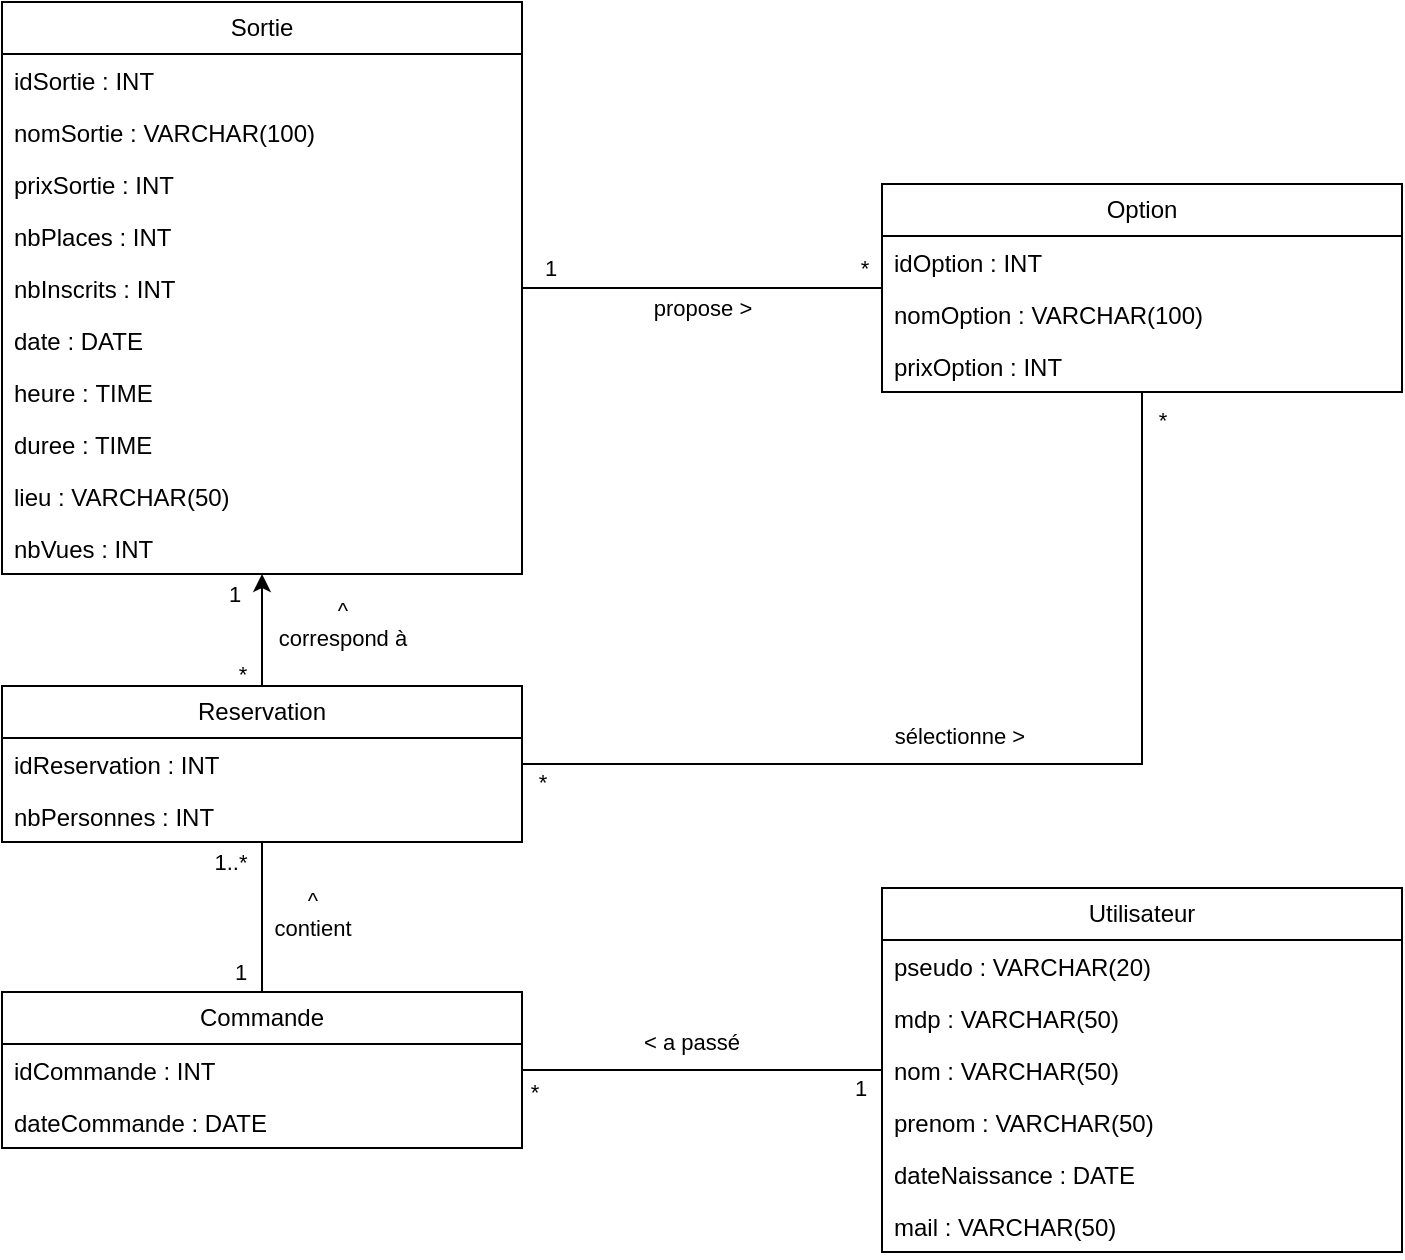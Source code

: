 <mxfile version="21.0.2" type="device"><diagram name="Page-1" id="KkOeHY4kY6QhNkOraECO"><mxGraphModel dx="496" dy="233" grid="1" gridSize="10" guides="1" tooltips="1" connect="1" arrows="1" fold="1" page="1" pageScale="1" pageWidth="827" pageHeight="1169" math="0" shadow="0"><root><mxCell id="0"/><mxCell id="1" parent="0"/><mxCell id="X-yFYKF53ZfedXlyMGfH-48" style="rounded=0;orthogonalLoop=1;jettySize=auto;html=1;edgeStyle=orthogonalEdgeStyle;endArrow=none;endFill=0;" parent="1" source="X-yFYKF53ZfedXlyMGfH-1" target="X-yFYKF53ZfedXlyMGfH-9" edge="1"><mxGeometry relative="1" as="geometry"/></mxCell><mxCell id="X-yFYKF53ZfedXlyMGfH-50" value="*" style="edgeLabel;html=1;align=center;verticalAlign=middle;resizable=0;points=[];" parent="X-yFYKF53ZfedXlyMGfH-48" vertex="1" connectable="0"><mxGeometry x="0.759" y="1" relative="1" as="geometry"><mxPoint x="12" y="-9" as="offset"/></mxGeometry></mxCell><mxCell id="X-yFYKF53ZfedXlyMGfH-51" value="1" style="edgeLabel;html=1;align=center;verticalAlign=middle;resizable=0;points=[];" parent="X-yFYKF53ZfedXlyMGfH-48" vertex="1" connectable="0"><mxGeometry x="-0.842" y="-1" relative="1" as="geometry"><mxPoint y="-11" as="offset"/></mxGeometry></mxCell><mxCell id="X-yFYKF53ZfedXlyMGfH-61" value="propose &amp;gt;" style="edgeLabel;html=1;align=center;verticalAlign=middle;resizable=0;points=[];" parent="X-yFYKF53ZfedXlyMGfH-48" vertex="1" connectable="0"><mxGeometry x="-0.144" y="1" relative="1" as="geometry"><mxPoint x="13" y="11" as="offset"/></mxGeometry></mxCell><mxCell id="X-yFYKF53ZfedXlyMGfH-1" value="Sortie" style="swimlane;fontStyle=0;childLayout=stackLayout;horizontal=1;startSize=26;fillColor=none;horizontalStack=0;resizeParent=1;resizeParentMax=0;resizeLast=0;collapsible=1;marginBottom=0;whiteSpace=wrap;html=1;" parent="1" vertex="1"><mxGeometry x="20" y="90" width="260" height="286" as="geometry"/></mxCell><mxCell id="X-yFYKF53ZfedXlyMGfH-2" value="idSortie : INT" style="text;strokeColor=none;fillColor=none;align=left;verticalAlign=top;spacingLeft=4;spacingRight=4;overflow=hidden;rotatable=0;points=[[0,0.5],[1,0.5]];portConstraint=eastwest;whiteSpace=wrap;html=1;" parent="X-yFYKF53ZfedXlyMGfH-1" vertex="1"><mxGeometry y="26" width="260" height="26" as="geometry"/></mxCell><mxCell id="X-yFYKF53ZfedXlyMGfH-3" value="nomSortie : VARCHAR(100)" style="text;strokeColor=none;fillColor=none;align=left;verticalAlign=top;spacingLeft=4;spacingRight=4;overflow=hidden;rotatable=0;points=[[0,0.5],[1,0.5]];portConstraint=eastwest;whiteSpace=wrap;html=1;" parent="X-yFYKF53ZfedXlyMGfH-1" vertex="1"><mxGeometry y="52" width="260" height="26" as="geometry"/></mxCell><mxCell id="X-yFYKF53ZfedXlyMGfH-5" value="prixSortie : INT" style="text;strokeColor=none;fillColor=none;align=left;verticalAlign=top;spacingLeft=4;spacingRight=4;overflow=hidden;rotatable=0;points=[[0,0.5],[1,0.5]];portConstraint=eastwest;whiteSpace=wrap;html=1;" parent="X-yFYKF53ZfedXlyMGfH-1" vertex="1"><mxGeometry y="78" width="260" height="26" as="geometry"/></mxCell><mxCell id="X-yFYKF53ZfedXlyMGfH-17" value="nbPlaces : INT" style="text;strokeColor=none;fillColor=none;align=left;verticalAlign=top;spacingLeft=4;spacingRight=4;overflow=hidden;rotatable=0;points=[[0,0.5],[1,0.5]];portConstraint=eastwest;whiteSpace=wrap;html=1;" parent="X-yFYKF53ZfedXlyMGfH-1" vertex="1"><mxGeometry y="104" width="260" height="26" as="geometry"/></mxCell><mxCell id="X-yFYKF53ZfedXlyMGfH-6" value="nbInscrits : INT" style="text;strokeColor=none;fillColor=none;align=left;verticalAlign=top;spacingLeft=4;spacingRight=4;overflow=hidden;rotatable=0;points=[[0,0.5],[1,0.5]];portConstraint=eastwest;whiteSpace=wrap;html=1;" parent="X-yFYKF53ZfedXlyMGfH-1" vertex="1"><mxGeometry y="130" width="260" height="26" as="geometry"/></mxCell><mxCell id="X-yFYKF53ZfedXlyMGfH-4" value="date : DATE" style="text;strokeColor=none;fillColor=none;align=left;verticalAlign=top;spacingLeft=4;spacingRight=4;overflow=hidden;rotatable=0;points=[[0,0.5],[1,0.5]];portConstraint=eastwest;whiteSpace=wrap;html=1;" parent="X-yFYKF53ZfedXlyMGfH-1" vertex="1"><mxGeometry y="156" width="260" height="26" as="geometry"/></mxCell><mxCell id="X-yFYKF53ZfedXlyMGfH-7" value="heure :&amp;nbsp;TIME" style="text;strokeColor=none;fillColor=none;align=left;verticalAlign=top;spacingLeft=4;spacingRight=4;overflow=hidden;rotatable=0;points=[[0,0.5],[1,0.5]];portConstraint=eastwest;whiteSpace=wrap;html=1;" parent="X-yFYKF53ZfedXlyMGfH-1" vertex="1"><mxGeometry y="182" width="260" height="26" as="geometry"/></mxCell><mxCell id="X-yFYKF53ZfedXlyMGfH-8" value="duree : TIME" style="text;strokeColor=none;fillColor=none;align=left;verticalAlign=top;spacingLeft=4;spacingRight=4;overflow=hidden;rotatable=0;points=[[0,0.5],[1,0.5]];portConstraint=eastwest;whiteSpace=wrap;html=1;" parent="X-yFYKF53ZfedXlyMGfH-1" vertex="1"><mxGeometry y="208" width="260" height="26" as="geometry"/></mxCell><mxCell id="bb83VSBvexIcqe6486-5-1" value="lieu : VARCHAR(50)" style="text;strokeColor=none;fillColor=none;align=left;verticalAlign=top;spacingLeft=4;spacingRight=4;overflow=hidden;rotatable=0;points=[[0,0.5],[1,0.5]];portConstraint=eastwest;whiteSpace=wrap;html=1;" vertex="1" parent="X-yFYKF53ZfedXlyMGfH-1"><mxGeometry y="234" width="260" height="26" as="geometry"/></mxCell><mxCell id="X-yFYKF53ZfedXlyMGfH-47" value="nbVues : INT" style="text;strokeColor=none;fillColor=none;align=left;verticalAlign=top;spacingLeft=4;spacingRight=4;overflow=hidden;rotatable=0;points=[[0,0.5],[1,0.5]];portConstraint=eastwest;whiteSpace=wrap;html=1;" parent="X-yFYKF53ZfedXlyMGfH-1" vertex="1"><mxGeometry y="260" width="260" height="26" as="geometry"/></mxCell><mxCell id="X-yFYKF53ZfedXlyMGfH-9" value="Option" style="swimlane;fontStyle=0;childLayout=stackLayout;horizontal=1;startSize=26;fillColor=none;horizontalStack=0;resizeParent=1;resizeParentMax=0;resizeLast=0;collapsible=1;marginBottom=0;whiteSpace=wrap;html=1;" parent="1" vertex="1"><mxGeometry x="460" y="181" width="260" height="104" as="geometry"/></mxCell><mxCell id="X-yFYKF53ZfedXlyMGfH-10" value="idOption : INT" style="text;strokeColor=none;fillColor=none;align=left;verticalAlign=top;spacingLeft=4;spacingRight=4;overflow=hidden;rotatable=0;points=[[0,0.5],[1,0.5]];portConstraint=eastwest;whiteSpace=wrap;html=1;" parent="X-yFYKF53ZfedXlyMGfH-9" vertex="1"><mxGeometry y="26" width="260" height="26" as="geometry"/></mxCell><mxCell id="X-yFYKF53ZfedXlyMGfH-11" value="nomOption : VARCHAR(100)" style="text;strokeColor=none;fillColor=none;align=left;verticalAlign=top;spacingLeft=4;spacingRight=4;overflow=hidden;rotatable=0;points=[[0,0.5],[1,0.5]];portConstraint=eastwest;whiteSpace=wrap;html=1;" parent="X-yFYKF53ZfedXlyMGfH-9" vertex="1"><mxGeometry y="52" width="260" height="26" as="geometry"/></mxCell><mxCell id="X-yFYKF53ZfedXlyMGfH-12" value="prixOption : INT" style="text;strokeColor=none;fillColor=none;align=left;verticalAlign=top;spacingLeft=4;spacingRight=4;overflow=hidden;rotatable=0;points=[[0,0.5],[1,0.5]];portConstraint=eastwest;whiteSpace=wrap;html=1;" parent="X-yFYKF53ZfedXlyMGfH-9" vertex="1"><mxGeometry y="78" width="260" height="26" as="geometry"/></mxCell><mxCell id="X-yFYKF53ZfedXlyMGfH-18" value="Utilisateur" style="swimlane;fontStyle=0;childLayout=stackLayout;horizontal=1;startSize=26;fillColor=none;horizontalStack=0;resizeParent=1;resizeParentMax=0;resizeLast=0;collapsible=1;marginBottom=0;whiteSpace=wrap;html=1;" parent="1" vertex="1"><mxGeometry x="460" y="533" width="260" height="182" as="geometry"/></mxCell><mxCell id="X-yFYKF53ZfedXlyMGfH-19" value="pseudo : VARCHAR(20)" style="text;strokeColor=none;fillColor=none;align=left;verticalAlign=top;spacingLeft=4;spacingRight=4;overflow=hidden;rotatable=0;points=[[0,0.5],[1,0.5]];portConstraint=eastwest;whiteSpace=wrap;html=1;" parent="X-yFYKF53ZfedXlyMGfH-18" vertex="1"><mxGeometry y="26" width="260" height="26" as="geometry"/></mxCell><mxCell id="X-yFYKF53ZfedXlyMGfH-20" value="mdp : VARCHAR(50)" style="text;strokeColor=none;fillColor=none;align=left;verticalAlign=top;spacingLeft=4;spacingRight=4;overflow=hidden;rotatable=0;points=[[0,0.5],[1,0.5]];portConstraint=eastwest;whiteSpace=wrap;html=1;" parent="X-yFYKF53ZfedXlyMGfH-18" vertex="1"><mxGeometry y="52" width="260" height="26" as="geometry"/></mxCell><mxCell id="X-yFYKF53ZfedXlyMGfH-24" value="nom : VARCHAR(50)" style="text;strokeColor=none;fillColor=none;align=left;verticalAlign=top;spacingLeft=4;spacingRight=4;overflow=hidden;rotatable=0;points=[[0,0.5],[1,0.5]];portConstraint=eastwest;whiteSpace=wrap;html=1;" parent="X-yFYKF53ZfedXlyMGfH-18" vertex="1"><mxGeometry y="78" width="260" height="26" as="geometry"/></mxCell><mxCell id="X-yFYKF53ZfedXlyMGfH-21" value="prenom : VARCHAR(50)" style="text;strokeColor=none;fillColor=none;align=left;verticalAlign=top;spacingLeft=4;spacingRight=4;overflow=hidden;rotatable=0;points=[[0,0.5],[1,0.5]];portConstraint=eastwest;whiteSpace=wrap;html=1;" parent="X-yFYKF53ZfedXlyMGfH-18" vertex="1"><mxGeometry y="104" width="260" height="26" as="geometry"/></mxCell><mxCell id="X-yFYKF53ZfedXlyMGfH-22" value="dateNaissance : DATE" style="text;strokeColor=none;fillColor=none;align=left;verticalAlign=top;spacingLeft=4;spacingRight=4;overflow=hidden;rotatable=0;points=[[0,0.5],[1,0.5]];portConstraint=eastwest;whiteSpace=wrap;html=1;" parent="X-yFYKF53ZfedXlyMGfH-18" vertex="1"><mxGeometry y="130" width="260" height="26" as="geometry"/></mxCell><mxCell id="X-yFYKF53ZfedXlyMGfH-23" value="mail : VARCHAR(50)" style="text;strokeColor=none;fillColor=none;align=left;verticalAlign=top;spacingLeft=4;spacingRight=4;overflow=hidden;rotatable=0;points=[[0,0.5],[1,0.5]];portConstraint=eastwest;whiteSpace=wrap;html=1;" parent="X-yFYKF53ZfedXlyMGfH-18" vertex="1"><mxGeometry y="156" width="260" height="26" as="geometry"/></mxCell><mxCell id="X-yFYKF53ZfedXlyMGfH-52" style="edgeStyle=orthogonalEdgeStyle;rounded=0;orthogonalLoop=1;jettySize=auto;html=1;endArrow=none;endFill=0;" parent="1" source="X-yFYKF53ZfedXlyMGfH-29" target="X-yFYKF53ZfedXlyMGfH-18" edge="1"><mxGeometry relative="1" as="geometry"/></mxCell><mxCell id="X-yFYKF53ZfedXlyMGfH-53" value="1" style="edgeLabel;html=1;align=center;verticalAlign=middle;resizable=0;points=[];" parent="X-yFYKF53ZfedXlyMGfH-52" vertex="1" connectable="0"><mxGeometry x="0.92" y="1" relative="1" as="geometry"><mxPoint x="-4" y="10" as="offset"/></mxGeometry></mxCell><mxCell id="X-yFYKF53ZfedXlyMGfH-54" value="*" style="edgeLabel;html=1;align=center;verticalAlign=middle;resizable=0;points=[];" parent="X-yFYKF53ZfedXlyMGfH-52" vertex="1" connectable="0"><mxGeometry x="-0.91" y="1" relative="1" as="geometry"><mxPoint x="-2" y="12" as="offset"/></mxGeometry></mxCell><mxCell id="X-yFYKF53ZfedXlyMGfH-67" value="&amp;lt; a passé&amp;nbsp;" style="edgeLabel;html=1;align=center;verticalAlign=middle;resizable=0;points=[];" parent="X-yFYKF53ZfedXlyMGfH-52" vertex="1" connectable="0"><mxGeometry x="-0.047" relative="1" as="geometry"><mxPoint y="-14" as="offset"/></mxGeometry></mxCell><mxCell id="X-yFYKF53ZfedXlyMGfH-55" style="edgeStyle=orthogonalEdgeStyle;rounded=0;orthogonalLoop=1;jettySize=auto;html=1;endArrow=none;endFill=0;" parent="1" source="X-yFYKF53ZfedXlyMGfH-29" target="X-yFYKF53ZfedXlyMGfH-36" edge="1"><mxGeometry relative="1" as="geometry"/></mxCell><mxCell id="X-yFYKF53ZfedXlyMGfH-56" value="1..*" style="edgeLabel;html=1;align=center;verticalAlign=middle;resizable=0;points=[];" parent="X-yFYKF53ZfedXlyMGfH-55" vertex="1" connectable="0"><mxGeometry x="0.808" y="-1" relative="1" as="geometry"><mxPoint x="-17" y="3" as="offset"/></mxGeometry></mxCell><mxCell id="X-yFYKF53ZfedXlyMGfH-57" value="1" style="edgeLabel;html=1;align=center;verticalAlign=middle;resizable=0;points=[];" parent="X-yFYKF53ZfedXlyMGfH-55" vertex="1" connectable="0"><mxGeometry x="-0.817" y="2" relative="1" as="geometry"><mxPoint x="-9" y="-3" as="offset"/></mxGeometry></mxCell><mxCell id="X-yFYKF53ZfedXlyMGfH-66" value="^&lt;br&gt;contient" style="edgeLabel;html=1;align=center;verticalAlign=middle;resizable=0;points=[];" parent="X-yFYKF53ZfedXlyMGfH-55" vertex="1" connectable="0"><mxGeometry x="-0.242" relative="1" as="geometry"><mxPoint x="25" y="-11" as="offset"/></mxGeometry></mxCell><mxCell id="X-yFYKF53ZfedXlyMGfH-29" value="Commande" style="swimlane;fontStyle=0;childLayout=stackLayout;horizontal=1;startSize=26;fillColor=none;horizontalStack=0;resizeParent=1;resizeParentMax=0;resizeLast=0;collapsible=1;marginBottom=0;whiteSpace=wrap;html=1;" parent="1" vertex="1"><mxGeometry x="20" y="585" width="260" height="78" as="geometry"/></mxCell><mxCell id="X-yFYKF53ZfedXlyMGfH-30" value="idCommande : INT" style="text;strokeColor=none;fillColor=none;align=left;verticalAlign=top;spacingLeft=4;spacingRight=4;overflow=hidden;rotatable=0;points=[[0,0.5],[1,0.5]];portConstraint=eastwest;whiteSpace=wrap;html=1;" parent="X-yFYKF53ZfedXlyMGfH-29" vertex="1"><mxGeometry y="26" width="260" height="26" as="geometry"/></mxCell><mxCell id="X-yFYKF53ZfedXlyMGfH-31" value="dateCommande : DATE" style="text;strokeColor=none;fillColor=none;align=left;verticalAlign=top;spacingLeft=4;spacingRight=4;overflow=hidden;rotatable=0;points=[[0,0.5],[1,0.5]];portConstraint=eastwest;whiteSpace=wrap;html=1;" parent="X-yFYKF53ZfedXlyMGfH-29" vertex="1"><mxGeometry y="52" width="260" height="26" as="geometry"/></mxCell><mxCell id="X-yFYKF53ZfedXlyMGfH-58" style="edgeStyle=orthogonalEdgeStyle;rounded=0;orthogonalLoop=1;jettySize=auto;html=1;" parent="1" source="X-yFYKF53ZfedXlyMGfH-36" target="X-yFYKF53ZfedXlyMGfH-1" edge="1"><mxGeometry relative="1" as="geometry"/></mxCell><mxCell id="X-yFYKF53ZfedXlyMGfH-59" value="1" style="edgeLabel;html=1;align=center;verticalAlign=middle;resizable=0;points=[];" parent="X-yFYKF53ZfedXlyMGfH-58" vertex="1" connectable="0"><mxGeometry x="-0.383" y="-1" relative="1" as="geometry"><mxPoint x="-15" y="-29" as="offset"/></mxGeometry></mxCell><mxCell id="X-yFYKF53ZfedXlyMGfH-60" value="*" style="edgeLabel;html=1;align=center;verticalAlign=middle;resizable=0;points=[];" parent="X-yFYKF53ZfedXlyMGfH-58" vertex="1" connectable="0"><mxGeometry x="-0.767" y="1" relative="1" as="geometry"><mxPoint x="-9" as="offset"/></mxGeometry></mxCell><mxCell id="X-yFYKF53ZfedXlyMGfH-62" value="^&lt;br&gt;correspond à" style="edgeLabel;html=1;align=center;verticalAlign=middle;resizable=0;points=[];" parent="X-yFYKF53ZfedXlyMGfH-58" vertex="1" connectable="0"><mxGeometry x="-0.15" y="2" relative="1" as="geometry"><mxPoint x="42" y="-7" as="offset"/></mxGeometry></mxCell><mxCell id="X-yFYKF53ZfedXlyMGfH-36" value="Reservation" style="swimlane;fontStyle=0;childLayout=stackLayout;horizontal=1;startSize=26;fillColor=none;horizontalStack=0;resizeParent=1;resizeParentMax=0;resizeLast=0;collapsible=1;marginBottom=0;whiteSpace=wrap;html=1;" parent="1" vertex="1"><mxGeometry x="20" y="432" width="260" height="78" as="geometry"/></mxCell><mxCell id="X-yFYKF53ZfedXlyMGfH-38" value="idReservation : INT" style="text;strokeColor=none;fillColor=none;align=left;verticalAlign=top;spacingLeft=4;spacingRight=4;overflow=hidden;rotatable=0;points=[[0,0.5],[1,0.5]];portConstraint=eastwest;whiteSpace=wrap;html=1;" parent="X-yFYKF53ZfedXlyMGfH-36" vertex="1"><mxGeometry y="26" width="260" height="26" as="geometry"/></mxCell><mxCell id="X-yFYKF53ZfedXlyMGfH-39" value="nbPersonnes : INT" style="text;strokeColor=none;fillColor=none;align=left;verticalAlign=top;spacingLeft=4;spacingRight=4;overflow=hidden;rotatable=0;points=[[0,0.5],[1,0.5]];portConstraint=eastwest;whiteSpace=wrap;html=1;" parent="X-yFYKF53ZfedXlyMGfH-36" vertex="1"><mxGeometry y="52" width="260" height="26" as="geometry"/></mxCell><mxCell id="bb83VSBvexIcqe6486-5-3" style="edgeStyle=orthogonalEdgeStyle;rounded=0;orthogonalLoop=1;jettySize=auto;html=1;endArrow=none;endFill=0;" edge="1" parent="1" source="X-yFYKF53ZfedXlyMGfH-38" target="X-yFYKF53ZfedXlyMGfH-9"><mxGeometry relative="1" as="geometry"/></mxCell><mxCell id="bb83VSBvexIcqe6486-5-4" value="*" style="edgeLabel;html=1;align=center;verticalAlign=middle;resizable=0;points=[];" vertex="1" connectable="0" parent="bb83VSBvexIcqe6486-5-3"><mxGeometry x="0.793" relative="1" as="geometry"><mxPoint x="10" y="-38" as="offset"/></mxGeometry></mxCell><mxCell id="bb83VSBvexIcqe6486-5-5" value="*" style="edgeLabel;html=1;align=center;verticalAlign=middle;resizable=0;points=[];" vertex="1" connectable="0" parent="bb83VSBvexIcqe6486-5-3"><mxGeometry x="-0.278" y="-1" relative="1" as="geometry"><mxPoint x="-169" y="8" as="offset"/></mxGeometry></mxCell><mxCell id="bb83VSBvexIcqe6486-5-6" value="sélectionne &amp;gt;&amp;nbsp;" style="edgeLabel;html=1;align=center;verticalAlign=middle;resizable=0;points=[];" vertex="1" connectable="0" parent="bb83VSBvexIcqe6486-5-3"><mxGeometry x="0.048" y="1" relative="1" as="geometry"><mxPoint x="-40" y="-13" as="offset"/></mxGeometry></mxCell></root></mxGraphModel></diagram></mxfile>